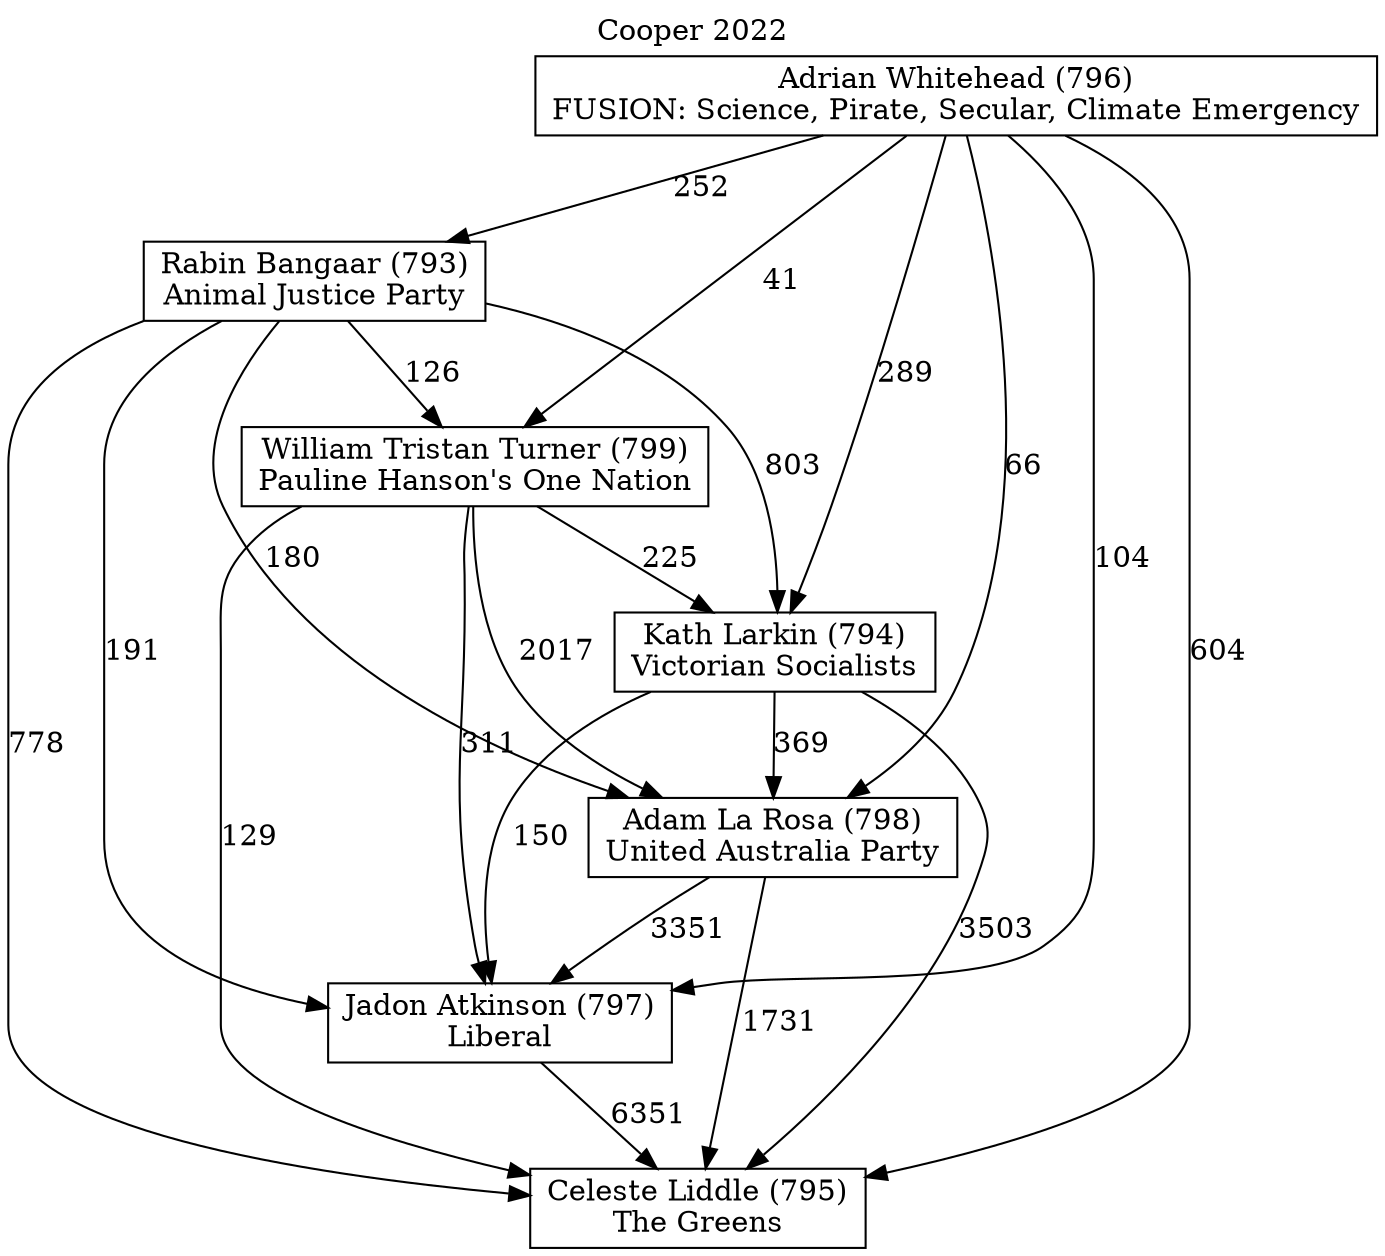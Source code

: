// House preference flow
digraph "Celeste Liddle (795)_Cooper_2022" {
	graph [label="Cooper 2022" labelloc=t mclimit=10]
	node [shape=box]
	"Adam La Rosa (798)" [label="Adam La Rosa (798)
United Australia Party"]
	"Adrian Whitehead (796)" [label="Adrian Whitehead (796)
FUSION: Science, Pirate, Secular, Climate Emergency"]
	"Celeste Liddle (795)" [label="Celeste Liddle (795)
The Greens"]
	"Jadon Atkinson (797)" [label="Jadon Atkinson (797)
Liberal"]
	"Kath Larkin (794)" [label="Kath Larkin (794)
Victorian Socialists"]
	"Rabin Bangaar (793)" [label="Rabin Bangaar (793)
Animal Justice Party"]
	"William Tristan Turner (799)" [label="William Tristan Turner (799)
Pauline Hanson's One Nation"]
	"Adam La Rosa (798)" -> "Celeste Liddle (795)" [label=1731]
	"Adam La Rosa (798)" -> "Jadon Atkinson (797)" [label=3351]
	"Adrian Whitehead (796)" -> "Adam La Rosa (798)" [label=66]
	"Adrian Whitehead (796)" -> "Celeste Liddle (795)" [label=604]
	"Adrian Whitehead (796)" -> "Jadon Atkinson (797)" [label=104]
	"Adrian Whitehead (796)" -> "Kath Larkin (794)" [label=289]
	"Adrian Whitehead (796)" -> "Rabin Bangaar (793)" [label=252]
	"Adrian Whitehead (796)" -> "William Tristan Turner (799)" [label=41]
	"Jadon Atkinson (797)" -> "Celeste Liddle (795)" [label=6351]
	"Kath Larkin (794)" -> "Adam La Rosa (798)" [label=369]
	"Kath Larkin (794)" -> "Celeste Liddle (795)" [label=3503]
	"Kath Larkin (794)" -> "Jadon Atkinson (797)" [label=150]
	"Rabin Bangaar (793)" -> "Adam La Rosa (798)" [label=180]
	"Rabin Bangaar (793)" -> "Celeste Liddle (795)" [label=778]
	"Rabin Bangaar (793)" -> "Jadon Atkinson (797)" [label=191]
	"Rabin Bangaar (793)" -> "Kath Larkin (794)" [label=803]
	"Rabin Bangaar (793)" -> "William Tristan Turner (799)" [label=126]
	"William Tristan Turner (799)" -> "Adam La Rosa (798)" [label=2017]
	"William Tristan Turner (799)" -> "Celeste Liddle (795)" [label=129]
	"William Tristan Turner (799)" -> "Jadon Atkinson (797)" [label=311]
	"William Tristan Turner (799)" -> "Kath Larkin (794)" [label=225]
}
